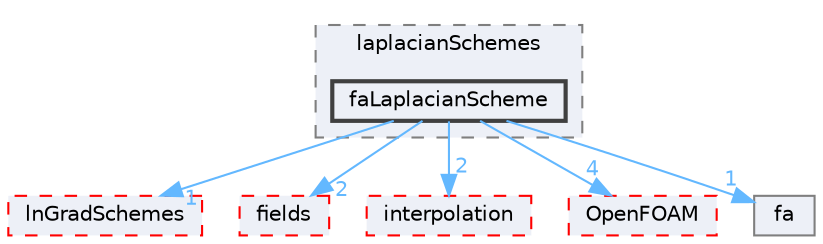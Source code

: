 digraph "src/finiteArea/finiteArea/laplacianSchemes/faLaplacianScheme"
{
 // LATEX_PDF_SIZE
  bgcolor="transparent";
  edge [fontname=Helvetica,fontsize=10,labelfontname=Helvetica,labelfontsize=10];
  node [fontname=Helvetica,fontsize=10,shape=box,height=0.2,width=0.4];
  compound=true
  subgraph clusterdir_c11e0f670d4676a5346438f3d10a3457 {
    graph [ bgcolor="#edf0f7", pencolor="grey50", label="laplacianSchemes", fontname=Helvetica,fontsize=10 style="filled,dashed", URL="dir_c11e0f670d4676a5346438f3d10a3457.html",tooltip=""]
  dir_1872188d0e7528458f2fa380e34fde48 [label="faLaplacianScheme", fillcolor="#edf0f7", color="grey25", style="filled,bold", URL="dir_1872188d0e7528458f2fa380e34fde48.html",tooltip=""];
  }
  dir_1f99fc86de3cb8326507b722cf78c6d9 [label="lnGradSchemes", fillcolor="#edf0f7", color="red", style="filled,dashed", URL="dir_1f99fc86de3cb8326507b722cf78c6d9.html",tooltip=""];
  dir_82c77a639fb8894523e0866635d617d1 [label="fields", fillcolor="#edf0f7", color="red", style="filled,dashed", URL="dir_82c77a639fb8894523e0866635d617d1.html",tooltip=""];
  dir_880b478b7287aa29b2969cd4b71f61be [label="interpolation", fillcolor="#edf0f7", color="red", style="filled,dashed", URL="dir_880b478b7287aa29b2969cd4b71f61be.html",tooltip=""];
  dir_c5473ff19b20e6ec4dfe5c310b3778a8 [label="OpenFOAM", fillcolor="#edf0f7", color="red", style="filled,dashed", URL="dir_c5473ff19b20e6ec4dfe5c310b3778a8.html",tooltip=""];
  dir_e5a517ccc941541272063f044b95a606 [label="fa", fillcolor="#edf0f7", color="grey50", style="filled", URL="dir_e5a517ccc941541272063f044b95a606.html",tooltip=""];
  dir_1872188d0e7528458f2fa380e34fde48->dir_1f99fc86de3cb8326507b722cf78c6d9 [headlabel="1", labeldistance=1.5 headhref="dir_001289_002248.html" href="dir_001289_002248.html" color="steelblue1" fontcolor="steelblue1"];
  dir_1872188d0e7528458f2fa380e34fde48->dir_82c77a639fb8894523e0866635d617d1 [headlabel="2", labeldistance=1.5 headhref="dir_001289_001330.html" href="dir_001289_001330.html" color="steelblue1" fontcolor="steelblue1"];
  dir_1872188d0e7528458f2fa380e34fde48->dir_880b478b7287aa29b2969cd4b71f61be [headlabel="2", labeldistance=1.5 headhref="dir_001289_001922.html" href="dir_001289_001922.html" color="steelblue1" fontcolor="steelblue1"];
  dir_1872188d0e7528458f2fa380e34fde48->dir_c5473ff19b20e6ec4dfe5c310b3778a8 [headlabel="4", labeldistance=1.5 headhref="dir_001289_002695.html" href="dir_001289_002695.html" color="steelblue1" fontcolor="steelblue1"];
  dir_1872188d0e7528458f2fa380e34fde48->dir_e5a517ccc941541272063f044b95a606 [headlabel="1", labeldistance=1.5 headhref="dir_001289_001240.html" href="dir_001289_001240.html" color="steelblue1" fontcolor="steelblue1"];
}
